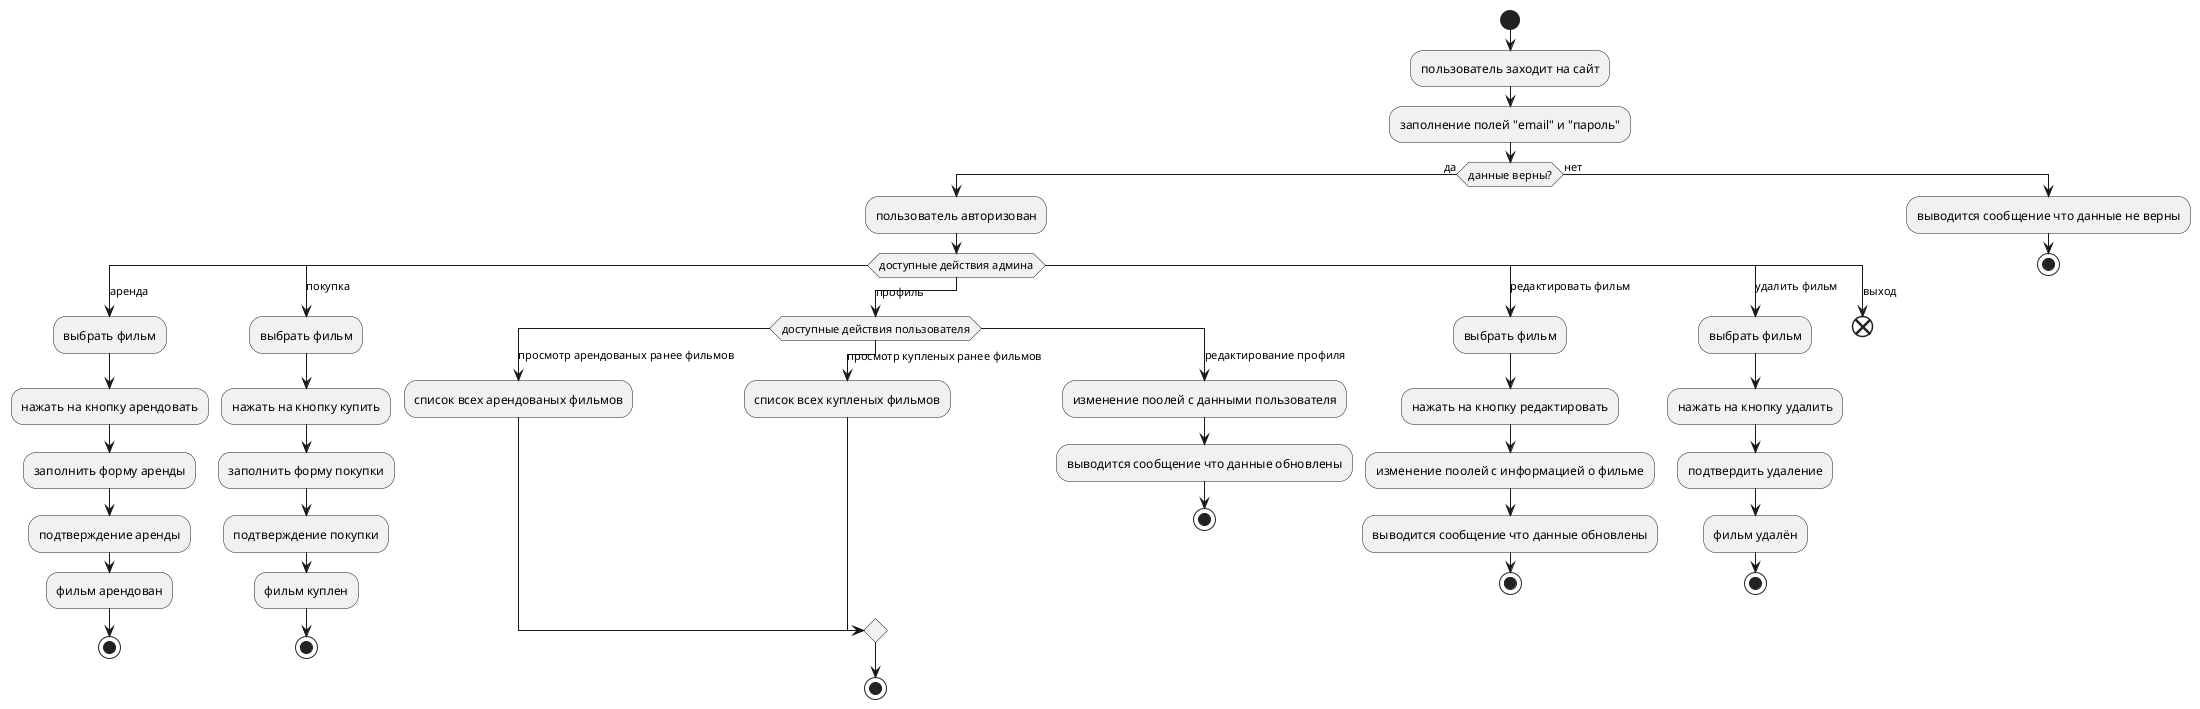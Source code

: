 @startuml
    start
        :пользователь заходит на сайт;
        :заполнение полей "email" и "пароль";
        if(данные верны?) then (да)
            :пользователь авторизован;
            switch (доступные действия админа)
                case(аренда)
                    :выбрать фильм;
                    :нажать на кнопку арендовать;
                    :заполнить форму аренды;
                    :подтверждение аренды;
                    :фильм арендован;
                    stop
                case(покупка)
                    :выбрать фильм;
                    :нажать на кнопку купить;
                    :заполнить форму покупки;
                    :подтверждение покупки;
                    :фильм куплен;
                    stop
                case(профиль)
                    switch(доступные действия пользователя)
                        case(просмотр арендованых ранее фильмов)
                            :список всех арендованых фильмов;
                        case(просмотр купленых ранее фильмов)
                            :список всех купленых фильмов;
                        case(редактирование профиля)
                            :изменение поолей с данными пользователя;
                            :выводится сообщение что данные обновлены;
                            stop 
                    endswitch
                    stop
                case(редактировать фильм)
                    :выбрать фильм;
                    :нажать на кнопку редактировать;
                    :изменение поолей с информацией о фильме;
                    :выводится сообщение что данные обновлены;
                    stop
                case(удалить фильм)
                    :выбрать фильм;
                    :нажать на кнопку удалить;
                    :подтвердить удаление;
                    :фильм удалён;
                    stop
                case(выход)
                    end
            endswitch
        else (нет)
            :выводится сообщение что данные не верны; 
            stop   
        endif
@enduml